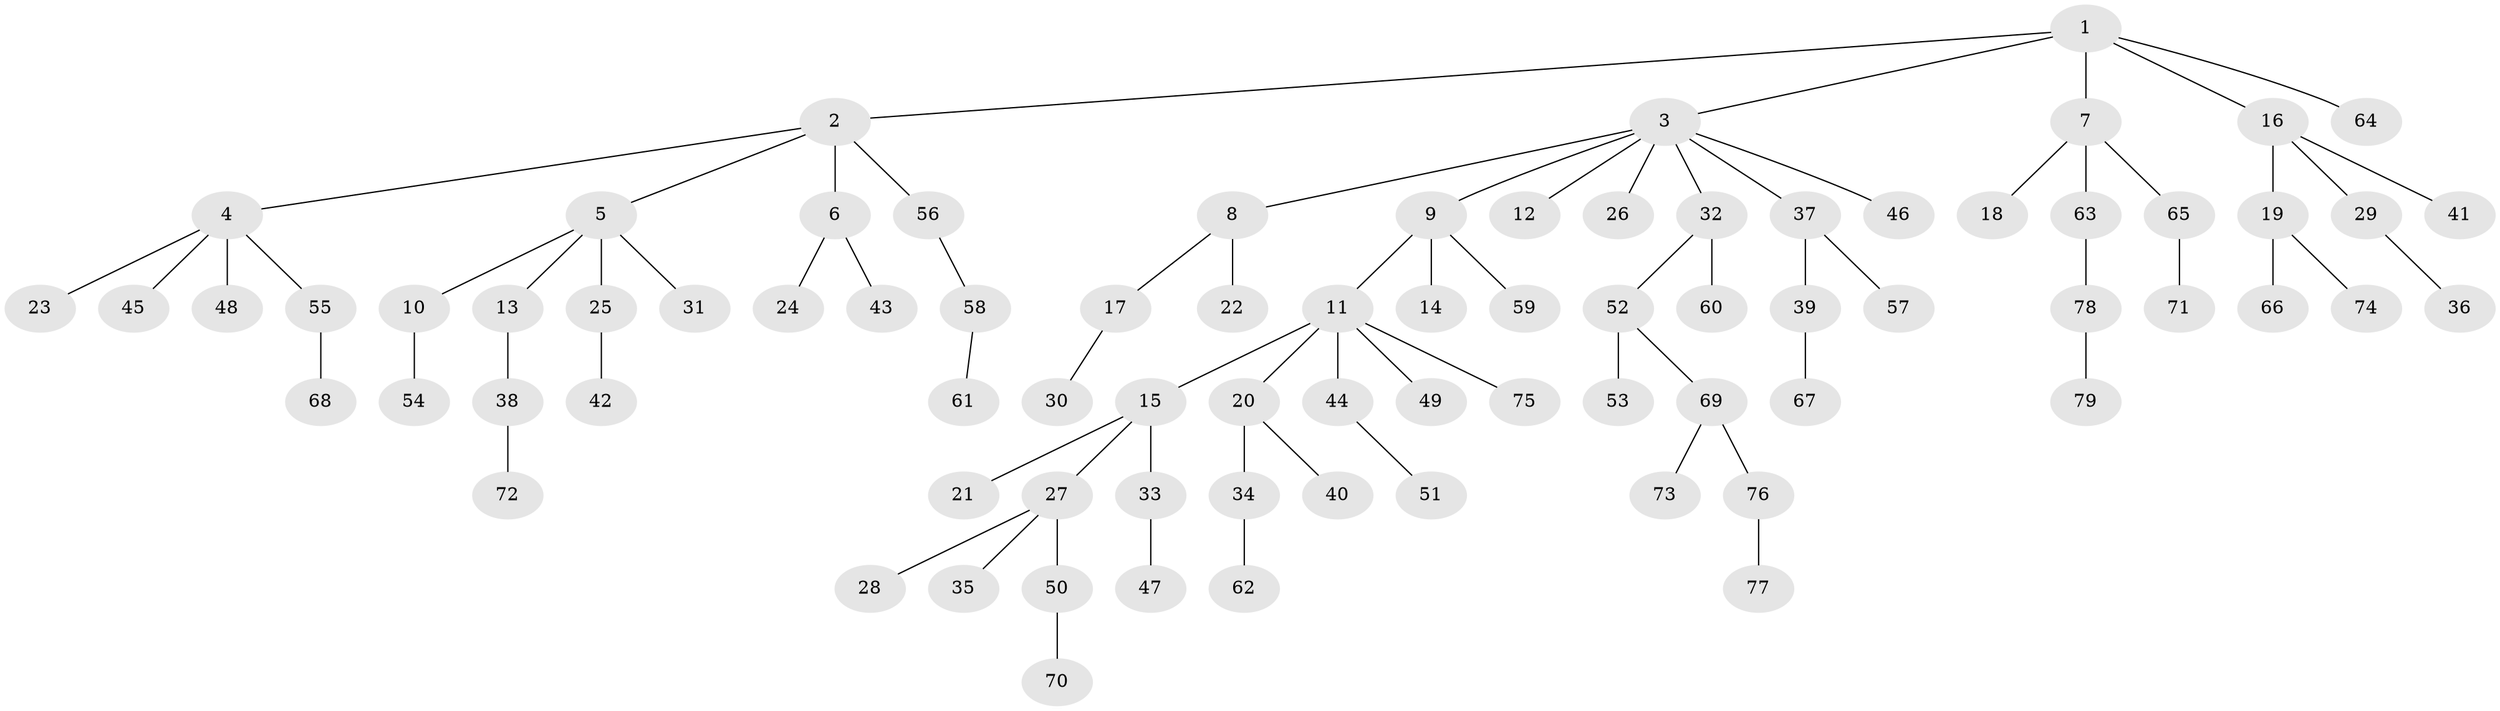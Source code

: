 // coarse degree distribution, {8: 0.01818181818181818, 10: 0.01818181818181818, 4: 0.07272727272727272, 5: 0.01818181818181818, 2: 0.14545454545454545, 7: 0.01818181818181818, 1: 0.6727272727272727, 6: 0.01818181818181818, 3: 0.01818181818181818}
// Generated by graph-tools (version 1.1) at 2025/24/03/03/25 07:24:07]
// undirected, 79 vertices, 78 edges
graph export_dot {
graph [start="1"]
  node [color=gray90,style=filled];
  1;
  2;
  3;
  4;
  5;
  6;
  7;
  8;
  9;
  10;
  11;
  12;
  13;
  14;
  15;
  16;
  17;
  18;
  19;
  20;
  21;
  22;
  23;
  24;
  25;
  26;
  27;
  28;
  29;
  30;
  31;
  32;
  33;
  34;
  35;
  36;
  37;
  38;
  39;
  40;
  41;
  42;
  43;
  44;
  45;
  46;
  47;
  48;
  49;
  50;
  51;
  52;
  53;
  54;
  55;
  56;
  57;
  58;
  59;
  60;
  61;
  62;
  63;
  64;
  65;
  66;
  67;
  68;
  69;
  70;
  71;
  72;
  73;
  74;
  75;
  76;
  77;
  78;
  79;
  1 -- 2;
  1 -- 3;
  1 -- 7;
  1 -- 16;
  1 -- 64;
  2 -- 4;
  2 -- 5;
  2 -- 6;
  2 -- 56;
  3 -- 8;
  3 -- 9;
  3 -- 12;
  3 -- 26;
  3 -- 32;
  3 -- 37;
  3 -- 46;
  4 -- 23;
  4 -- 45;
  4 -- 48;
  4 -- 55;
  5 -- 10;
  5 -- 13;
  5 -- 25;
  5 -- 31;
  6 -- 24;
  6 -- 43;
  7 -- 18;
  7 -- 63;
  7 -- 65;
  8 -- 17;
  8 -- 22;
  9 -- 11;
  9 -- 14;
  9 -- 59;
  10 -- 54;
  11 -- 15;
  11 -- 20;
  11 -- 44;
  11 -- 49;
  11 -- 75;
  13 -- 38;
  15 -- 21;
  15 -- 27;
  15 -- 33;
  16 -- 19;
  16 -- 29;
  16 -- 41;
  17 -- 30;
  19 -- 66;
  19 -- 74;
  20 -- 34;
  20 -- 40;
  25 -- 42;
  27 -- 28;
  27 -- 35;
  27 -- 50;
  29 -- 36;
  32 -- 52;
  32 -- 60;
  33 -- 47;
  34 -- 62;
  37 -- 39;
  37 -- 57;
  38 -- 72;
  39 -- 67;
  44 -- 51;
  50 -- 70;
  52 -- 53;
  52 -- 69;
  55 -- 68;
  56 -- 58;
  58 -- 61;
  63 -- 78;
  65 -- 71;
  69 -- 73;
  69 -- 76;
  76 -- 77;
  78 -- 79;
}
